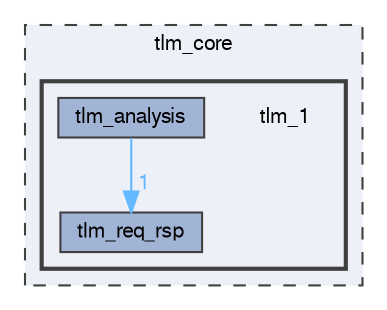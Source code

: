 digraph "tlm_core/tlm_1"
{
 // LATEX_PDF_SIZE
  bgcolor="transparent";
  edge [fontname=FreeSans,fontsize=10,labelfontname=FreeSans,labelfontsize=10];
  node [fontname=FreeSans,fontsize=10,shape=box,height=0.2,width=0.4];
  compound=true
  subgraph clusterdir_54d760f7f187686fd9c4b070d5c46b52 {
    graph [ bgcolor="#edf0f7", pencolor="grey25", label="tlm_core", fontname=FreeSans,fontsize=10 style="filled,dashed", URL="dir_54d760f7f187686fd9c4b070d5c46b52.html",tooltip=""]
  subgraph clusterdir_e834deb0de1553ee6782c32345108d91 {
    graph [ bgcolor="#edf0f7", pencolor="grey25", label="", fontname=FreeSans,fontsize=10 style="filled,bold", URL="dir_e834deb0de1553ee6782c32345108d91.html",tooltip=""]
    dir_e834deb0de1553ee6782c32345108d91 [shape=plaintext, label="tlm_1"];
  dir_eb5f4073034318ecb0a7cd0527034653 [label="tlm_analysis", fillcolor="#a2b4d6", color="grey25", style="filled", URL="dir_eb5f4073034318ecb0a7cd0527034653.html",tooltip=""];
  dir_f5e56409712e0b002f6bb0ff6be3b762 [label="tlm_req_rsp", fillcolor="#a2b4d6", color="grey25", style="filled", URL="dir_f5e56409712e0b002f6bb0ff6be3b762.html",tooltip=""];
  }
  }
  dir_eb5f4073034318ecb0a7cd0527034653->dir_f5e56409712e0b002f6bb0ff6be3b762 [headlabel="1", labeldistance=1.5 headhref="dir_000005_000012.html" href="dir_000005_000012.html" color="steelblue1" fontcolor="steelblue1"];
}
